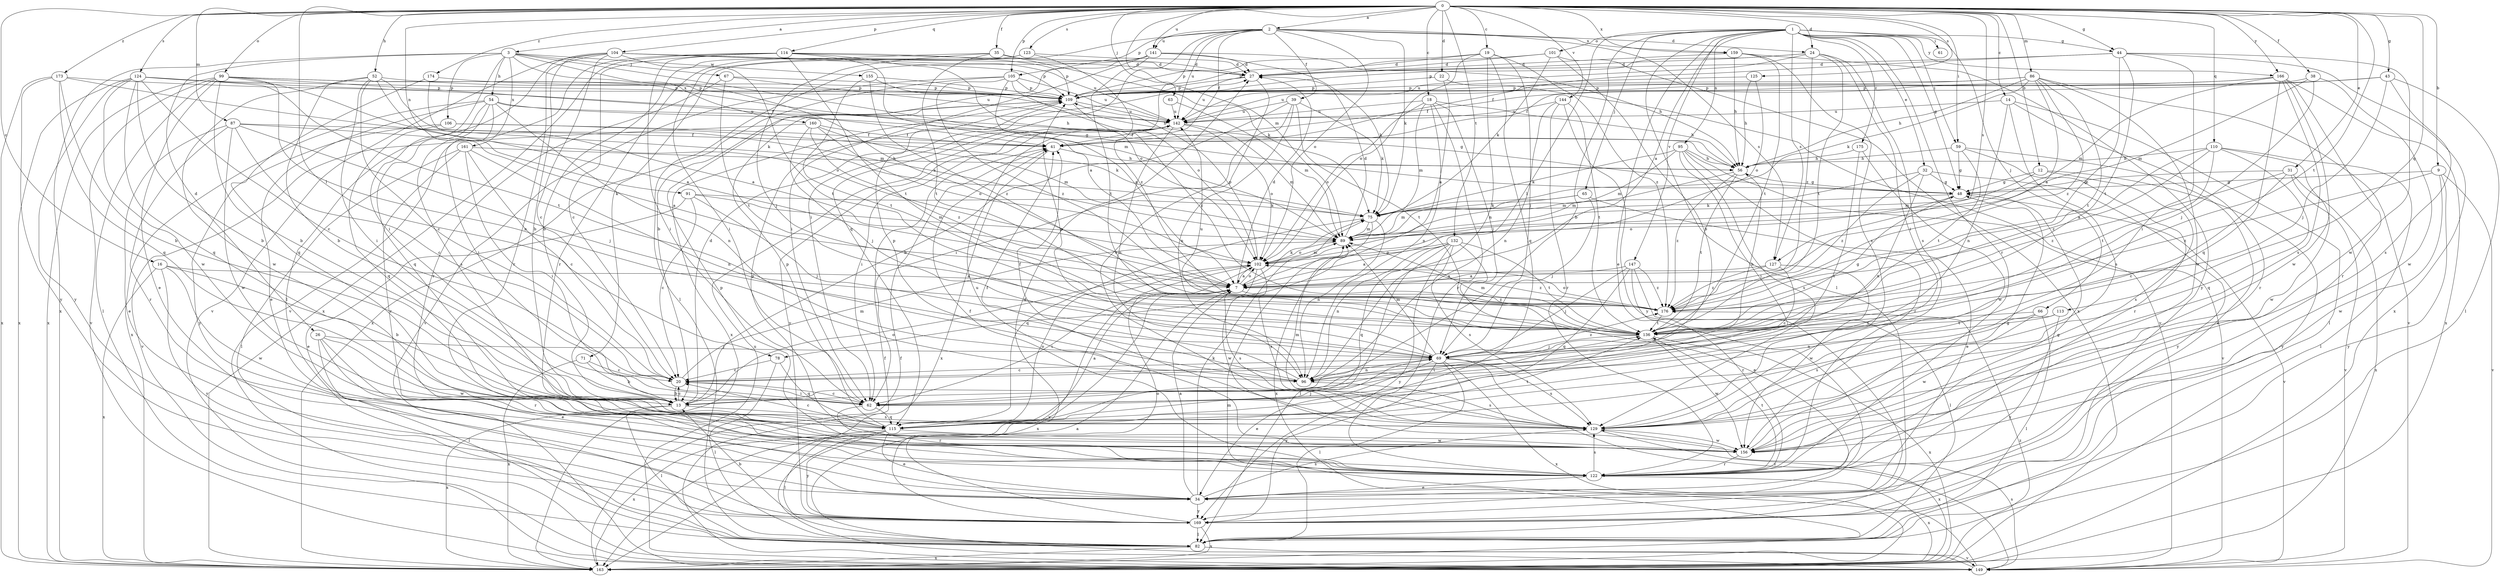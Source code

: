 strict digraph  {
0;
1;
2;
3;
7;
9;
12;
13;
14;
16;
18;
19;
20;
22;
24;
26;
27;
31;
32;
34;
35;
38;
39;
41;
43;
44;
48;
52;
54;
56;
59;
61;
62;
63;
65;
66;
67;
69;
71;
75;
78;
82;
86;
87;
89;
91;
95;
96;
99;
101;
102;
104;
105;
106;
109;
110;
113;
114;
115;
122;
123;
124;
125;
127;
129;
132;
136;
141;
142;
144;
147;
149;
155;
156;
159;
160;
161;
163;
166;
169;
173;
174;
175;
176;
0 -> 2  [label=a];
0 -> 3  [label=a];
0 -> 9  [label=b];
0 -> 12  [label=b];
0 -> 14  [label=c];
0 -> 16  [label=c];
0 -> 18  [label=c];
0 -> 19  [label=c];
0 -> 22  [label=d];
0 -> 24  [label=d];
0 -> 31  [label=e];
0 -> 35  [label=f];
0 -> 38  [label=f];
0 -> 43  [label=g];
0 -> 44  [label=g];
0 -> 52  [label=h];
0 -> 59  [label=i];
0 -> 63  [label=j];
0 -> 78  [label=l];
0 -> 86  [label=m];
0 -> 87  [label=m];
0 -> 89  [label=m];
0 -> 91  [label=n];
0 -> 99  [label=o];
0 -> 104  [label=p];
0 -> 105  [label=p];
0 -> 110  [label=q];
0 -> 113  [label=q];
0 -> 114  [label=q];
0 -> 123  [label=s];
0 -> 124  [label=s];
0 -> 125  [label=s];
0 -> 127  [label=s];
0 -> 132  [label=t];
0 -> 136  [label=t];
0 -> 141  [label=u];
0 -> 144  [label=v];
0 -> 159  [label=x];
0 -> 166  [label=y];
0 -> 173  [label=z];
0 -> 174  [label=z];
1 -> 7  [label=a];
1 -> 13  [label=b];
1 -> 32  [label=e];
1 -> 34  [label=e];
1 -> 44  [label=g];
1 -> 48  [label=g];
1 -> 59  [label=i];
1 -> 61  [label=i];
1 -> 65  [label=j];
1 -> 66  [label=j];
1 -> 78  [label=l];
1 -> 82  [label=l];
1 -> 95  [label=n];
1 -> 101  [label=o];
1 -> 122  [label=r];
1 -> 127  [label=s];
1 -> 147  [label=v];
1 -> 166  [label=y];
1 -> 175  [label=z];
2 -> 24  [label=d];
2 -> 39  [label=f];
2 -> 41  [label=f];
2 -> 62  [label=i];
2 -> 71  [label=k];
2 -> 75  [label=k];
2 -> 102  [label=o];
2 -> 105  [label=p];
2 -> 115  [label=q];
2 -> 127  [label=s];
2 -> 141  [label=u];
2 -> 142  [label=u];
2 -> 159  [label=x];
3 -> 7  [label=a];
3 -> 26  [label=d];
3 -> 54  [label=h];
3 -> 62  [label=i];
3 -> 67  [label=j];
3 -> 89  [label=m];
3 -> 106  [label=p];
3 -> 155  [label=w];
3 -> 160  [label=x];
3 -> 161  [label=x];
3 -> 163  [label=x];
7 -> 27  [label=d];
7 -> 62  [label=i];
7 -> 75  [label=k];
7 -> 102  [label=o];
7 -> 129  [label=s];
7 -> 163  [label=x];
7 -> 176  [label=z];
9 -> 48  [label=g];
9 -> 149  [label=v];
9 -> 156  [label=w];
9 -> 169  [label=y];
9 -> 176  [label=z];
12 -> 48  [label=g];
12 -> 89  [label=m];
12 -> 129  [label=s];
12 -> 169  [label=y];
13 -> 20  [label=c];
13 -> 27  [label=d];
13 -> 82  [label=l];
13 -> 102  [label=o];
13 -> 129  [label=s];
13 -> 163  [label=x];
14 -> 82  [label=l];
14 -> 96  [label=n];
14 -> 122  [label=r];
14 -> 129  [label=s];
14 -> 142  [label=u];
16 -> 7  [label=a];
16 -> 13  [label=b];
16 -> 156  [label=w];
16 -> 163  [label=x];
16 -> 169  [label=y];
18 -> 56  [label=h];
18 -> 69  [label=j];
18 -> 89  [label=m];
18 -> 96  [label=n];
18 -> 102  [label=o];
18 -> 122  [label=r];
18 -> 142  [label=u];
19 -> 27  [label=d];
19 -> 69  [label=j];
19 -> 96  [label=n];
19 -> 102  [label=o];
19 -> 109  [label=p];
19 -> 115  [label=q];
19 -> 176  [label=z];
20 -> 13  [label=b];
20 -> 62  [label=i];
20 -> 89  [label=m];
22 -> 7  [label=a];
22 -> 109  [label=p];
22 -> 149  [label=v];
24 -> 27  [label=d];
24 -> 62  [label=i];
24 -> 109  [label=p];
24 -> 129  [label=s];
24 -> 136  [label=t];
24 -> 142  [label=u];
24 -> 176  [label=z];
26 -> 34  [label=e];
26 -> 69  [label=j];
26 -> 82  [label=l];
26 -> 122  [label=r];
26 -> 156  [label=w];
27 -> 109  [label=p];
27 -> 129  [label=s];
27 -> 142  [label=u];
31 -> 20  [label=c];
31 -> 48  [label=g];
31 -> 149  [label=v];
31 -> 163  [label=x];
31 -> 176  [label=z];
32 -> 48  [label=g];
32 -> 89  [label=m];
32 -> 96  [label=n];
32 -> 169  [label=y];
32 -> 176  [label=z];
34 -> 7  [label=a];
34 -> 75  [label=k];
34 -> 129  [label=s];
34 -> 169  [label=y];
35 -> 27  [label=d];
35 -> 62  [label=i];
35 -> 69  [label=j];
35 -> 75  [label=k];
35 -> 136  [label=t];
38 -> 69  [label=j];
38 -> 89  [label=m];
38 -> 109  [label=p];
38 -> 156  [label=w];
39 -> 13  [label=b];
39 -> 62  [label=i];
39 -> 75  [label=k];
39 -> 96  [label=n];
39 -> 136  [label=t];
39 -> 142  [label=u];
41 -> 56  [label=h];
41 -> 163  [label=x];
43 -> 41  [label=f];
43 -> 69  [label=j];
43 -> 82  [label=l];
43 -> 109  [label=p];
43 -> 129  [label=s];
44 -> 27  [label=d];
44 -> 41  [label=f];
44 -> 62  [label=i];
44 -> 136  [label=t];
44 -> 156  [label=w];
44 -> 163  [label=x];
44 -> 176  [label=z];
48 -> 75  [label=k];
48 -> 102  [label=o];
48 -> 149  [label=v];
52 -> 7  [label=a];
52 -> 13  [label=b];
52 -> 20  [label=c];
52 -> 62  [label=i];
52 -> 89  [label=m];
52 -> 109  [label=p];
52 -> 156  [label=w];
54 -> 34  [label=e];
54 -> 48  [label=g];
54 -> 62  [label=i];
54 -> 96  [label=n];
54 -> 115  [label=q];
54 -> 129  [label=s];
54 -> 142  [label=u];
54 -> 163  [label=x];
56 -> 48  [label=g];
56 -> 89  [label=m];
56 -> 136  [label=t];
56 -> 176  [label=z];
59 -> 34  [label=e];
59 -> 48  [label=g];
59 -> 56  [label=h];
59 -> 122  [label=r];
59 -> 136  [label=t];
62 -> 20  [label=c];
62 -> 115  [label=q];
62 -> 122  [label=r];
62 -> 136  [label=t];
63 -> 89  [label=m];
63 -> 142  [label=u];
65 -> 34  [label=e];
65 -> 69  [label=j];
65 -> 75  [label=k];
65 -> 89  [label=m];
66 -> 82  [label=l];
66 -> 129  [label=s];
66 -> 136  [label=t];
66 -> 156  [label=w];
67 -> 109  [label=p];
67 -> 122  [label=r];
67 -> 136  [label=t];
67 -> 142  [label=u];
69 -> 20  [label=c];
69 -> 34  [label=e];
69 -> 56  [label=h];
69 -> 82  [label=l];
69 -> 89  [label=m];
69 -> 96  [label=n];
69 -> 109  [label=p];
69 -> 129  [label=s];
69 -> 149  [label=v];
69 -> 163  [label=x];
69 -> 169  [label=y];
69 -> 176  [label=z];
71 -> 13  [label=b];
71 -> 20  [label=c];
71 -> 163  [label=x];
75 -> 89  [label=m];
75 -> 96  [label=n];
75 -> 115  [label=q];
75 -> 163  [label=x];
78 -> 20  [label=c];
78 -> 82  [label=l];
78 -> 115  [label=q];
82 -> 149  [label=v];
82 -> 163  [label=x];
86 -> 7  [label=a];
86 -> 56  [label=h];
86 -> 75  [label=k];
86 -> 109  [label=p];
86 -> 136  [label=t];
86 -> 142  [label=u];
86 -> 149  [label=v];
86 -> 156  [label=w];
86 -> 176  [label=z];
87 -> 7  [label=a];
87 -> 20  [label=c];
87 -> 34  [label=e];
87 -> 41  [label=f];
87 -> 69  [label=j];
87 -> 122  [label=r];
87 -> 156  [label=w];
89 -> 27  [label=d];
89 -> 102  [label=o];
91 -> 20  [label=c];
91 -> 34  [label=e];
91 -> 69  [label=j];
91 -> 75  [label=k];
91 -> 89  [label=m];
95 -> 56  [label=h];
95 -> 62  [label=i];
95 -> 75  [label=k];
95 -> 89  [label=m];
95 -> 122  [label=r];
95 -> 129  [label=s];
95 -> 149  [label=v];
96 -> 41  [label=f];
96 -> 109  [label=p];
96 -> 129  [label=s];
99 -> 13  [label=b];
99 -> 34  [label=e];
99 -> 41  [label=f];
99 -> 48  [label=g];
99 -> 82  [label=l];
99 -> 96  [label=n];
99 -> 102  [label=o];
99 -> 109  [label=p];
99 -> 149  [label=v];
99 -> 163  [label=x];
101 -> 13  [label=b];
101 -> 27  [label=d];
101 -> 75  [label=k];
101 -> 109  [label=p];
101 -> 163  [label=x];
102 -> 7  [label=a];
102 -> 89  [label=m];
102 -> 109  [label=p];
102 -> 129  [label=s];
102 -> 149  [label=v];
102 -> 156  [label=w];
102 -> 176  [label=z];
104 -> 13  [label=b];
104 -> 20  [label=c];
104 -> 27  [label=d];
104 -> 82  [label=l];
104 -> 109  [label=p];
104 -> 122  [label=r];
104 -> 136  [label=t];
104 -> 142  [label=u];
104 -> 149  [label=v];
105 -> 7  [label=a];
105 -> 102  [label=o];
105 -> 109  [label=p];
105 -> 142  [label=u];
105 -> 149  [label=v];
105 -> 163  [label=x];
105 -> 176  [label=z];
106 -> 41  [label=f];
106 -> 75  [label=k];
106 -> 115  [label=q];
106 -> 169  [label=y];
109 -> 142  [label=u];
109 -> 163  [label=x];
109 -> 176  [label=z];
110 -> 7  [label=a];
110 -> 56  [label=h];
110 -> 82  [label=l];
110 -> 115  [label=q];
110 -> 136  [label=t];
110 -> 156  [label=w];
110 -> 176  [label=z];
113 -> 96  [label=n];
113 -> 136  [label=t];
113 -> 169  [label=y];
114 -> 7  [label=a];
114 -> 20  [label=c];
114 -> 27  [label=d];
114 -> 62  [label=i];
114 -> 102  [label=o];
114 -> 109  [label=p];
114 -> 136  [label=t];
114 -> 149  [label=v];
114 -> 163  [label=x];
115 -> 7  [label=a];
115 -> 20  [label=c];
115 -> 34  [label=e];
115 -> 69  [label=j];
115 -> 82  [label=l];
115 -> 102  [label=o];
115 -> 109  [label=p];
115 -> 136  [label=t];
115 -> 156  [label=w];
115 -> 163  [label=x];
115 -> 169  [label=y];
122 -> 34  [label=e];
122 -> 41  [label=f];
122 -> 48  [label=g];
122 -> 109  [label=p];
122 -> 129  [label=s];
122 -> 136  [label=t];
122 -> 163  [label=x];
123 -> 13  [label=b];
123 -> 27  [label=d];
123 -> 122  [label=r];
123 -> 176  [label=z];
124 -> 13  [label=b];
124 -> 20  [label=c];
124 -> 56  [label=h];
124 -> 109  [label=p];
124 -> 115  [label=q];
124 -> 136  [label=t];
124 -> 156  [label=w];
124 -> 163  [label=x];
124 -> 169  [label=y];
125 -> 56  [label=h];
125 -> 102  [label=o];
125 -> 109  [label=p];
127 -> 7  [label=a];
127 -> 20  [label=c];
127 -> 156  [label=w];
127 -> 176  [label=z];
129 -> 41  [label=f];
129 -> 89  [label=m];
129 -> 156  [label=w];
129 -> 163  [label=x];
132 -> 7  [label=a];
132 -> 34  [label=e];
132 -> 82  [label=l];
132 -> 96  [label=n];
132 -> 102  [label=o];
132 -> 115  [label=q];
132 -> 129  [label=s];
132 -> 136  [label=t];
132 -> 169  [label=y];
136 -> 48  [label=g];
136 -> 69  [label=j];
136 -> 89  [label=m];
136 -> 142  [label=u];
136 -> 156  [label=w];
136 -> 163  [label=x];
141 -> 13  [label=b];
141 -> 27  [label=d];
141 -> 56  [label=h];
141 -> 62  [label=i];
141 -> 75  [label=k];
141 -> 82  [label=l];
141 -> 136  [label=t];
142 -> 41  [label=f];
142 -> 62  [label=i];
142 -> 89  [label=m];
142 -> 96  [label=n];
142 -> 102  [label=o];
142 -> 169  [label=y];
144 -> 96  [label=n];
144 -> 122  [label=r];
144 -> 136  [label=t];
144 -> 142  [label=u];
144 -> 169  [label=y];
147 -> 7  [label=a];
147 -> 69  [label=j];
147 -> 82  [label=l];
147 -> 115  [label=q];
147 -> 122  [label=r];
147 -> 176  [label=z];
149 -> 7  [label=a];
149 -> 41  [label=f];
149 -> 89  [label=m];
149 -> 129  [label=s];
149 -> 142  [label=u];
155 -> 56  [label=h];
155 -> 109  [label=p];
155 -> 136  [label=t];
155 -> 176  [label=z];
156 -> 48  [label=g];
156 -> 109  [label=p];
156 -> 122  [label=r];
156 -> 142  [label=u];
159 -> 27  [label=d];
159 -> 56  [label=h];
159 -> 129  [label=s];
159 -> 136  [label=t];
159 -> 169  [label=y];
160 -> 41  [label=f];
160 -> 69  [label=j];
160 -> 89  [label=m];
160 -> 102  [label=o];
160 -> 149  [label=v];
160 -> 176  [label=z];
161 -> 20  [label=c];
161 -> 56  [label=h];
161 -> 62  [label=i];
161 -> 82  [label=l];
161 -> 96  [label=n];
161 -> 122  [label=r];
163 -> 41  [label=f];
163 -> 176  [label=z];
166 -> 41  [label=f];
166 -> 89  [label=m];
166 -> 109  [label=p];
166 -> 115  [label=q];
166 -> 122  [label=r];
166 -> 129  [label=s];
166 -> 156  [label=w];
166 -> 163  [label=x];
169 -> 13  [label=b];
169 -> 27  [label=d];
169 -> 82  [label=l];
169 -> 102  [label=o];
169 -> 163  [label=x];
173 -> 13  [label=b];
173 -> 75  [label=k];
173 -> 109  [label=p];
173 -> 115  [label=q];
173 -> 163  [label=x];
173 -> 169  [label=y];
174 -> 7  [label=a];
174 -> 109  [label=p];
174 -> 115  [label=q];
175 -> 56  [label=h];
175 -> 62  [label=i];
175 -> 156  [label=w];
176 -> 102  [label=o];
176 -> 136  [label=t];
}
